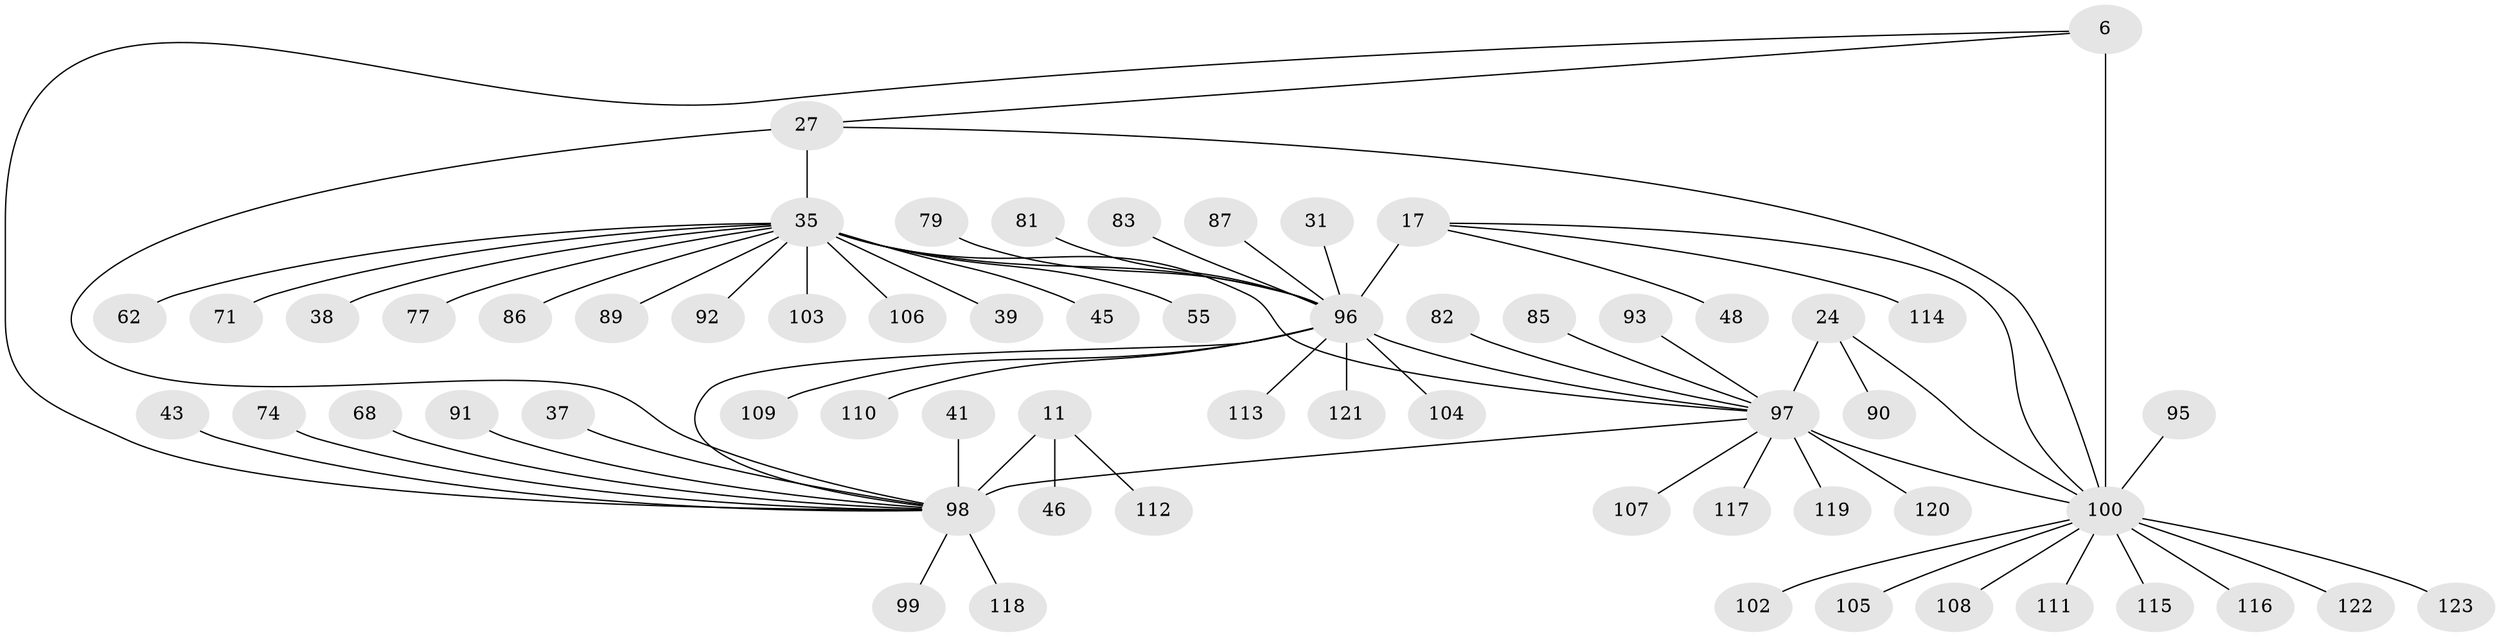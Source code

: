 // original degree distribution, {9: 0.04065040650406504, 10: 0.04878048780487805, 7: 0.032520325203252036, 12: 0.008130081300813009, 6: 0.04878048780487805, 13: 0.008130081300813009, 8: 0.032520325203252036, 11: 0.016260162601626018, 5: 0.008130081300813009, 1: 0.6341463414634146, 2: 0.0975609756097561, 3: 0.024390243902439025}
// Generated by graph-tools (version 1.1) at 2025/58/03/04/25 21:58:01]
// undirected, 61 vertices, 68 edges
graph export_dot {
graph [start="1"]
  node [color=gray90,style=filled];
  6 [super="+4"];
  11 [super="+7"];
  17 [super="+13"];
  24 [super="+21"];
  27 [super="+26"];
  31;
  35 [super="+30+29"];
  37;
  38;
  39;
  41;
  43;
  45;
  46;
  48;
  55;
  62;
  68;
  71;
  74;
  77 [super="+32"];
  79;
  81;
  82 [super="+47"];
  83;
  85;
  86;
  87;
  89;
  90;
  91;
  92 [super="+73"];
  93 [super="+51"];
  95;
  96 [super="+84+16+36+49+60+65+18"];
  97 [super="+69+78+80"];
  98 [super="+34+10+33+61"];
  99;
  100 [super="+88"];
  102;
  103;
  104;
  105;
  106;
  107 [super="+72"];
  108;
  109;
  110;
  111;
  112;
  113;
  114;
  115;
  116;
  117;
  118;
  119 [super="+101"];
  120 [super="+94"];
  121;
  122 [super="+70"];
  123;
  6 -- 27;
  6 -- 100 [weight=9];
  6 -- 98;
  11 -- 112;
  11 -- 46;
  11 -- 98 [weight=8];
  17 -- 48;
  17 -- 114;
  17 -- 96 [weight=8];
  17 -- 100;
  24 -- 90;
  24 -- 97 [weight=8];
  24 -- 100;
  27 -- 100;
  27 -- 35 [weight=8];
  27 -- 98;
  31 -- 96;
  35 -- 103;
  35 -- 106;
  35 -- 45;
  35 -- 77;
  35 -- 86;
  35 -- 89;
  35 -- 62;
  35 -- 96;
  35 -- 97;
  35 -- 38;
  35 -- 39;
  35 -- 71;
  35 -- 55;
  35 -- 92;
  37 -- 98;
  41 -- 98;
  43 -- 98;
  68 -- 98;
  74 -- 98;
  79 -- 96;
  81 -- 96;
  82 -- 97;
  83 -- 96;
  85 -- 97;
  87 -- 96;
  91 -- 98;
  93 -- 97;
  95 -- 100;
  96 -- 109;
  96 -- 110;
  96 -- 113;
  96 -- 98 [weight=2];
  96 -- 97;
  96 -- 104;
  96 -- 121;
  97 -- 107;
  97 -- 117;
  97 -- 119;
  97 -- 120;
  97 -- 100;
  97 -- 98;
  98 -- 118;
  98 -- 99;
  100 -- 102;
  100 -- 105;
  100 -- 123;
  100 -- 108;
  100 -- 111;
  100 -- 115;
  100 -- 116;
  100 -- 122;
}
